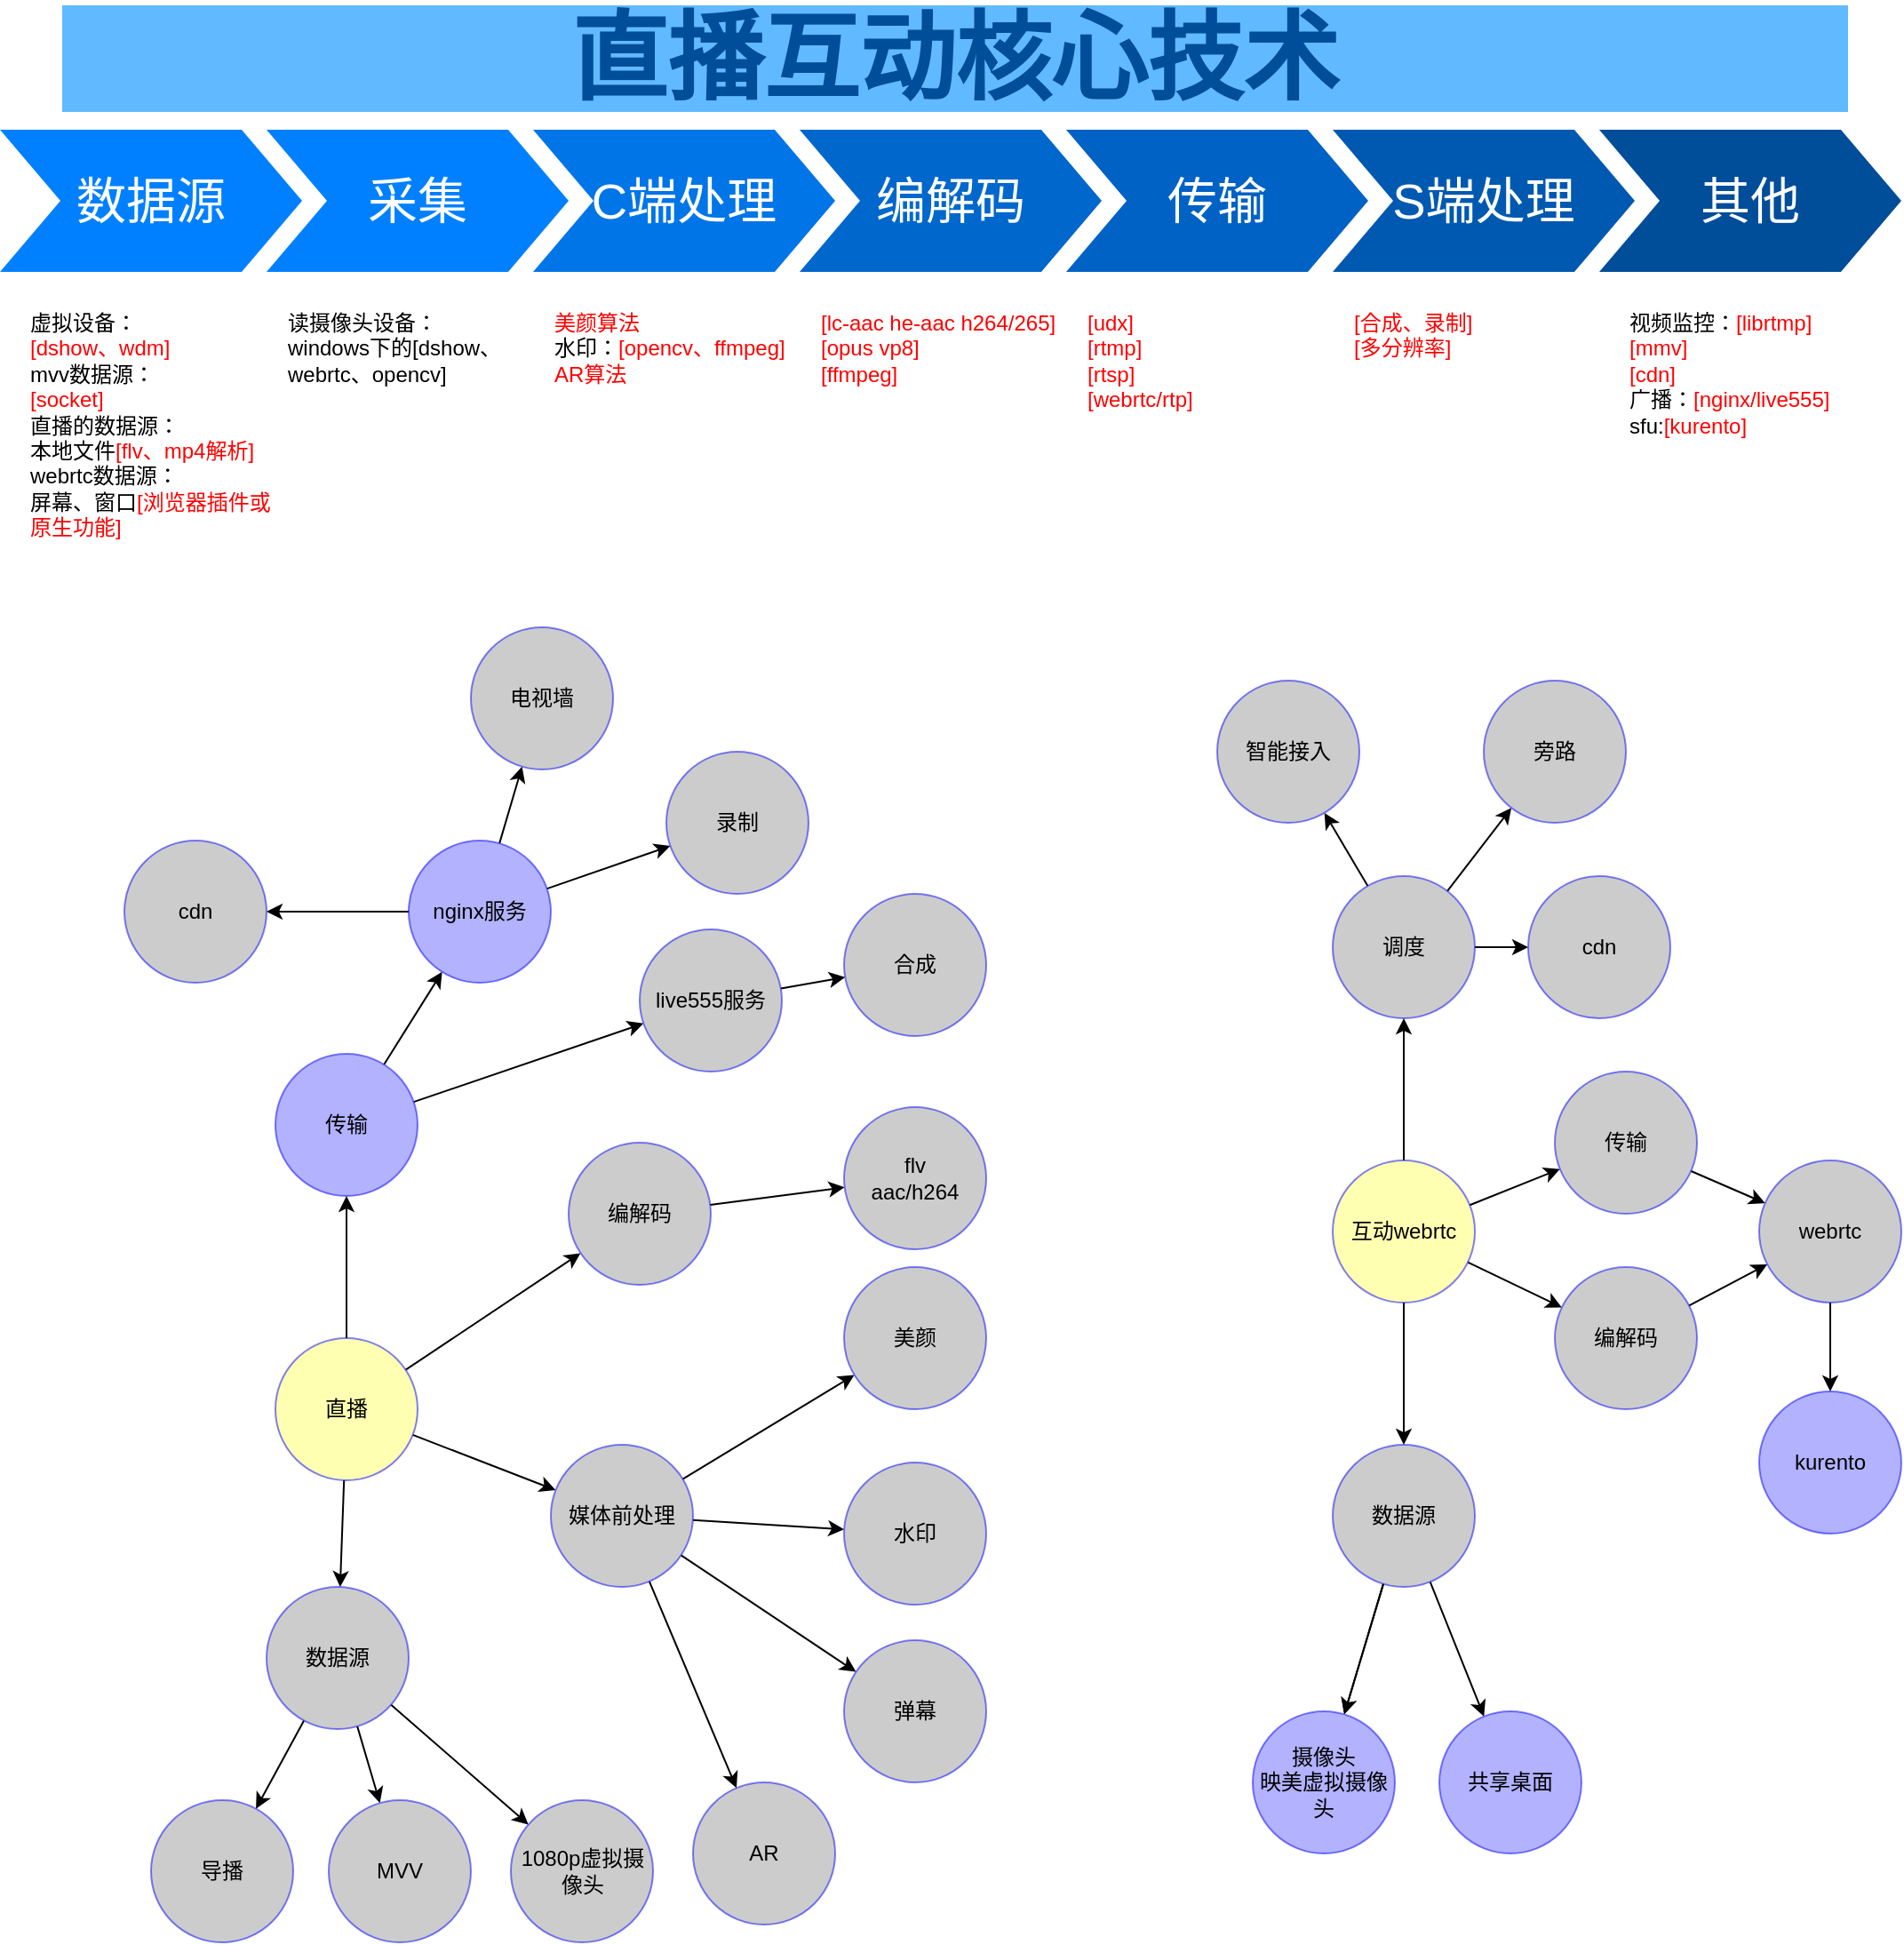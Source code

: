 <mxfile version="10.6.7" type="github"><diagram name="Page-1" id="d9b1e647-80fa-b4a2-5024-87a742678bcc"><mxGraphModel dx="1390" dy="746" grid="1" gridSize="10" guides="1" tooltips="1" connect="1" arrows="1" fold="1" page="1" pageScale="1" pageWidth="1100" pageHeight="850" background="#ffffff" math="0" shadow="0"><root><mxCell id="0"/><mxCell id="1" parent="0"/><mxCell id="57fe6abec08f04cb-1" value="采集" style="shape=step;whiteSpace=wrap;html=1;fontSize=28;fillColor=#0080FF;fontColor=#FFFFFF;strokeColor=none;" parent="1" vertex="1"><mxGeometry x="155" y="170" width="170" height="80" as="geometry"/></mxCell><mxCell id="57fe6abec08f04cb-2" value="C端处理" style="shape=step;whiteSpace=wrap;html=1;fontSize=28;fillColor=#0075E8;fontColor=#FFFFFF;strokeColor=none;" parent="1" vertex="1"><mxGeometry x="305" y="170" width="170" height="80" as="geometry"/></mxCell><mxCell id="57fe6abec08f04cb-3" value="编解码" style="shape=step;whiteSpace=wrap;html=1;fontSize=28;fillColor=#0067CC;fontColor=#FFFFFF;strokeColor=none;" parent="1" vertex="1"><mxGeometry x="455" y="170" width="170" height="80" as="geometry"/></mxCell><mxCell id="57fe6abec08f04cb-4" value="传输" style="shape=step;whiteSpace=wrap;html=1;fontSize=28;fillColor=#0062C4;fontColor=#FFFFFF;strokeColor=none;" parent="1" vertex="1"><mxGeometry x="605" y="170" width="170" height="80" as="geometry"/></mxCell><mxCell id="57fe6abec08f04cb-5" value="S端处理" style="shape=step;whiteSpace=wrap;html=1;fontSize=28;fillColor=#0059B0;fontColor=#FFFFFF;strokeColor=none;" parent="1" vertex="1"><mxGeometry x="755" y="170" width="170" height="80" as="geometry"/></mxCell><mxCell id="57fe6abec08f04cb-6" value="其他" style="shape=step;whiteSpace=wrap;html=1;fontSize=28;fillColor=#004D99;fontColor=#FFFFFF;strokeColor=none;" parent="1" vertex="1"><mxGeometry x="905" y="170" width="170" height="80" as="geometry"/></mxCell><mxCell id="57fe6abec08f04cb-7" value="&lt;span&gt;直播互动核心技术&lt;/span&gt;" style="text;html=1;strokeColor=none;fillColor=#61BAFF;align=center;verticalAlign=middle;whiteSpace=wrap;fontSize=54;fontStyle=1;fontColor=#004D99;" parent="1" vertex="1"><mxGeometry x="40" y="100" width="1005" height="60" as="geometry"/></mxCell><mxCell id="57fe6abec08f04cb-8" value="读摄像头设备：&lt;br&gt;windows下的[dshow、webrtc、opencv]&lt;font color=&quot;#ff0000&quot;&gt;&lt;br&gt;&lt;/font&gt;&lt;font color=&quot;#ff0000&quot;&gt;&lt;br&gt;&lt;/font&gt;" style="text;spacingTop=-5;fillColor=#ffffff;whiteSpace=wrap;html=1;align=left;fontSize=12;fontFamily=Helvetica;fillColor=none;strokeColor=none;" parent="1" vertex="1"><mxGeometry x="165" y="270" width="140" height="210" as="geometry"/></mxCell><mxCell id="57fe6abec08f04cb-9" value="&lt;font color=&quot;#ff0000&quot;&gt;美颜算法&lt;/font&gt;&lt;br&gt;水印：&lt;font color=&quot;#ff0000&quot;&gt;[opencv、ffmpeg]&lt;/font&gt;&lt;br&gt;&lt;font color=&quot;#ff0000&quot;&gt;AR算法&lt;/font&gt;&lt;br&gt;&lt;br&gt;&lt;br&gt;&lt;br&gt;&lt;br&gt;&lt;br&gt;" style="text;spacingTop=-5;fillColor=#ffffff;whiteSpace=wrap;html=1;align=left;fontSize=12;fontFamily=Helvetica;fillColor=none;strokeColor=none;" parent="1" vertex="1"><mxGeometry x="315" y="270" width="140" height="210" as="geometry"/></mxCell><mxCell id="57fe6abec08f04cb-10" value="&lt;font color=&quot;#ff0000&quot;&gt;[lc-aac he-aac h264/265]&lt;br&gt;[opus vp8]&lt;br&gt;[ffmpeg]&lt;/font&gt;&lt;br&gt;" style="text;spacingTop=-5;fillColor=#ffffff;whiteSpace=wrap;html=1;align=left;fontSize=12;fontFamily=Helvetica;fillColor=none;strokeColor=none;" parent="1" vertex="1"><mxGeometry x="465" y="270" width="140" height="210" as="geometry"/></mxCell><mxCell id="57fe6abec08f04cb-11" value="&lt;font color=&quot;#ff0000&quot;&gt;[udx]&lt;br&gt;[rtmp]&lt;br&gt;[rtsp]&lt;br&gt;[webrtc/rtp]&lt;/font&gt;&lt;br&gt;" style="text;spacingTop=-5;fillColor=#ffffff;whiteSpace=wrap;html=1;align=left;fontSize=12;fontFamily=Helvetica;fillColor=none;strokeColor=none;" parent="1" vertex="1"><mxGeometry x="615" y="270" width="140" height="210" as="geometry"/></mxCell><mxCell id="57fe6abec08f04cb-12" value="&lt;font color=&quot;#ff0000&quot;&gt;[合成、录制]&lt;br&gt;[多分辨率]&lt;/font&gt;&lt;br&gt;" style="text;spacingTop=-5;fillColor=#ffffff;whiteSpace=wrap;html=1;align=left;fontSize=12;fontFamily=Helvetica;fillColor=none;strokeColor=none;" parent="1" vertex="1"><mxGeometry x="765" y="270" width="140" height="210" as="geometry"/></mxCell><mxCell id="57fe6abec08f04cb-13" value="视频监控：&lt;font color=&quot;#ff0000&quot;&gt;[librtmp]&lt;br&gt;[mmv]&lt;br&gt;[cdn]&lt;br&gt;&lt;/font&gt;广播：&lt;font color=&quot;#ff0000&quot;&gt;[nginx/live555]&lt;/font&gt;&lt;br&gt;sfu:&lt;font color=&quot;#ff0000&quot;&gt;[kurento]&lt;/font&gt;&lt;br&gt;" style="text;spacingTop=-5;fillColor=#ffffff;whiteSpace=wrap;html=1;align=left;fontSize=12;fontFamily=Helvetica;fillColor=none;strokeColor=none;" parent="1" vertex="1"><mxGeometry x="920" y="270" width="140" height="210" as="geometry"/></mxCell><mxCell id="cftYcmUsIekW-gj1pgEN-3" value="数据源" style="shape=step;whiteSpace=wrap;html=1;fontSize=28;fillColor=#0080FF;fontColor=#FFFFFF;strokeColor=none;" parent="1" vertex="1"><mxGeometry x="5" y="170" width="170" height="80" as="geometry"/></mxCell><mxCell id="cftYcmUsIekW-gj1pgEN-4" value="虚拟设备：&lt;br&gt;&lt;font color=&quot;#ff0000&quot;&gt;[dshow、wdm]&lt;/font&gt;&lt;br&gt;mvv数据源：&lt;br&gt;&lt;font color=&quot;#ff0000&quot;&gt;[socket]&lt;/font&gt;&lt;br&gt;直播的数据源：&lt;br&gt;本地文件&lt;font color=&quot;#ff0000&quot;&gt;[flv、mp4解析]&lt;/font&gt;&lt;br&gt;webrtc数据源：&lt;br&gt;屏幕、窗口&lt;font color=&quot;#ff0000&quot;&gt;[浏览器插件或原生功能]&lt;/font&gt;&lt;br&gt;&lt;br&gt;&lt;br&gt;" style="text;spacingTop=-5;fillColor=#ffffff;whiteSpace=wrap;html=1;align=left;fontSize=12;fontFamily=Helvetica;fillColor=none;strokeColor=none;" parent="1" vertex="1"><mxGeometry x="20" y="270" width="140" height="210" as="geometry"/></mxCell><mxCell id="gKUl0aOFN743gMQYFfyi-2" value="" style="rounded=0;orthogonalLoop=1;jettySize=auto;html=1;" edge="1" parent="1" source="cftYcmUsIekW-gj1pgEN-7" target="gKUl0aOFN743gMQYFfyi-1"><mxGeometry relative="1" as="geometry"/></mxCell><mxCell id="gKUl0aOFN743gMQYFfyi-4" value="" style="rounded=0;orthogonalLoop=1;jettySize=auto;html=1;" edge="1" parent="1" source="cftYcmUsIekW-gj1pgEN-7" target="gKUl0aOFN743gMQYFfyi-3"><mxGeometry relative="1" as="geometry"/></mxCell><mxCell id="gKUl0aOFN743gMQYFfyi-13" value="" style="edgeStyle=none;rounded=0;orthogonalLoop=1;jettySize=auto;html=1;" edge="1" parent="1" source="cftYcmUsIekW-gj1pgEN-7" target="gKUl0aOFN743gMQYFfyi-12"><mxGeometry relative="1" as="geometry"/></mxCell><mxCell id="gKUl0aOFN743gMQYFfyi-23" value="" style="edgeStyle=none;rounded=0;orthogonalLoop=1;jettySize=auto;html=1;" edge="1" parent="1" source="cftYcmUsIekW-gj1pgEN-7" target="gKUl0aOFN743gMQYFfyi-22"><mxGeometry relative="1" as="geometry"/></mxCell><mxCell id="cftYcmUsIekW-gj1pgEN-7" value="直播" style="ellipse;whiteSpace=wrap;html=1;aspect=fixed;strokeColor=#0000FF;fillColor=#FFFF66;opacity=50;align=center;" parent="1" vertex="1"><mxGeometry x="160" y="850" width="80" height="80" as="geometry"/></mxCell><mxCell id="gKUl0aOFN743gMQYFfyi-25" value="" style="edgeStyle=none;rounded=0;orthogonalLoop=1;jettySize=auto;html=1;" edge="1" parent="1" source="gKUl0aOFN743gMQYFfyi-22" target="gKUl0aOFN743gMQYFfyi-24"><mxGeometry relative="1" as="geometry"/></mxCell><mxCell id="gKUl0aOFN743gMQYFfyi-27" value="" style="edgeStyle=none;rounded=0;orthogonalLoop=1;jettySize=auto;html=1;" edge="1" parent="1" source="gKUl0aOFN743gMQYFfyi-22" target="gKUl0aOFN743gMQYFfyi-26"><mxGeometry relative="1" as="geometry"/></mxCell><mxCell id="gKUl0aOFN743gMQYFfyi-22" value="传输" style="ellipse;whiteSpace=wrap;html=1;aspect=fixed;strokeColor=#0000FF;fillColor=#6666FF;opacity=50;align=center;" vertex="1" parent="1"><mxGeometry x="160" y="690" width="80" height="80" as="geometry"/></mxCell><mxCell id="gKUl0aOFN743gMQYFfyi-35" value="" style="edgeStyle=none;rounded=0;orthogonalLoop=1;jettySize=auto;html=1;" edge="1" parent="1" source="gKUl0aOFN743gMQYFfyi-26" target="gKUl0aOFN743gMQYFfyi-34"><mxGeometry relative="1" as="geometry"/></mxCell><mxCell id="gKUl0aOFN743gMQYFfyi-26" value="live555服务" style="ellipse;whiteSpace=wrap;html=1;aspect=fixed;strokeColor=#0000FF;fillColor=#999999;opacity=50;align=center;" vertex="1" parent="1"><mxGeometry x="365" y="620" width="80" height="80" as="geometry"/></mxCell><mxCell id="gKUl0aOFN743gMQYFfyi-34" value="合成" style="ellipse;whiteSpace=wrap;html=1;aspect=fixed;strokeColor=#0000FF;fillColor=#999999;opacity=50;align=center;" vertex="1" parent="1"><mxGeometry x="480" y="600" width="80" height="80" as="geometry"/></mxCell><mxCell id="gKUl0aOFN743gMQYFfyi-33" value="" style="edgeStyle=none;rounded=0;orthogonalLoop=1;jettySize=auto;html=1;" edge="1" parent="1" source="gKUl0aOFN743gMQYFfyi-24" target="gKUl0aOFN743gMQYFfyi-32"><mxGeometry relative="1" as="geometry"/></mxCell><mxCell id="gKUl0aOFN743gMQYFfyi-36" style="edgeStyle=none;rounded=0;orthogonalLoop=1;jettySize=auto;html=1;" edge="1" parent="1" source="gKUl0aOFN743gMQYFfyi-24" target="cftYcmUsIekW-gj1pgEN-8"><mxGeometry relative="1" as="geometry"/></mxCell><mxCell id="gKUl0aOFN743gMQYFfyi-58" value="" style="edgeStyle=none;rounded=0;orthogonalLoop=1;jettySize=auto;html=1;" edge="1" parent="1" source="gKUl0aOFN743gMQYFfyi-24" target="gKUl0aOFN743gMQYFfyi-57"><mxGeometry relative="1" as="geometry"/></mxCell><mxCell id="gKUl0aOFN743gMQYFfyi-24" value="nginx服务" style="ellipse;whiteSpace=wrap;html=1;aspect=fixed;strokeColor=#0000FF;fillColor=#6666FF;opacity=50;align=center;" vertex="1" parent="1"><mxGeometry x="235" y="570" width="80" height="80" as="geometry"/></mxCell><mxCell id="gKUl0aOFN743gMQYFfyi-57" value="cdn" style="ellipse;whiteSpace=wrap;html=1;aspect=fixed;strokeColor=#0000FF;fillColor=#999999;opacity=50;align=center;" vertex="1" parent="1"><mxGeometry x="75" y="570" width="80" height="80" as="geometry"/></mxCell><mxCell id="gKUl0aOFN743gMQYFfyi-32" value="录制" style="ellipse;whiteSpace=wrap;html=1;aspect=fixed;strokeColor=#0000FF;fillColor=#999999;opacity=50;align=center;" vertex="1" parent="1"><mxGeometry x="380" y="520" width="80" height="80" as="geometry"/></mxCell><mxCell id="gKUl0aOFN743gMQYFfyi-15" value="" style="edgeStyle=none;rounded=0;orthogonalLoop=1;jettySize=auto;html=1;" edge="1" parent="1" source="gKUl0aOFN743gMQYFfyi-12" target="gKUl0aOFN743gMQYFfyi-14"><mxGeometry relative="1" as="geometry"/></mxCell><mxCell id="gKUl0aOFN743gMQYFfyi-17" value="" style="edgeStyle=none;rounded=0;orthogonalLoop=1;jettySize=auto;html=1;" edge="1" parent="1" source="gKUl0aOFN743gMQYFfyi-12" target="gKUl0aOFN743gMQYFfyi-16"><mxGeometry relative="1" as="geometry"/></mxCell><mxCell id="gKUl0aOFN743gMQYFfyi-19" value="" style="edgeStyle=none;rounded=0;orthogonalLoop=1;jettySize=auto;html=1;" edge="1" parent="1" source="gKUl0aOFN743gMQYFfyi-12" target="gKUl0aOFN743gMQYFfyi-18"><mxGeometry relative="1" as="geometry"/></mxCell><mxCell id="gKUl0aOFN743gMQYFfyi-38" value="" style="edgeStyle=none;rounded=0;orthogonalLoop=1;jettySize=auto;html=1;" edge="1" parent="1" source="gKUl0aOFN743gMQYFfyi-12" target="gKUl0aOFN743gMQYFfyi-37"><mxGeometry relative="1" as="geometry"/></mxCell><mxCell id="gKUl0aOFN743gMQYFfyi-12" value="媒体前处理" style="ellipse;whiteSpace=wrap;html=1;aspect=fixed;strokeColor=#0000FF;fillColor=#999999;opacity=50;align=center;" vertex="1" parent="1"><mxGeometry x="315" y="910" width="80" height="80" as="geometry"/></mxCell><mxCell id="gKUl0aOFN743gMQYFfyi-37" value="AR" style="ellipse;whiteSpace=wrap;html=1;aspect=fixed;strokeColor=#0000FF;fillColor=#999999;opacity=50;align=center;" vertex="1" parent="1"><mxGeometry x="395" y="1100" width="80" height="80" as="geometry"/></mxCell><mxCell id="gKUl0aOFN743gMQYFfyi-18" value="弹幕" style="ellipse;whiteSpace=wrap;html=1;aspect=fixed;strokeColor=#0000FF;fillColor=#999999;opacity=50;align=center;" vertex="1" parent="1"><mxGeometry x="480" y="1020" width="80" height="80" as="geometry"/></mxCell><mxCell id="gKUl0aOFN743gMQYFfyi-16" value="水印" style="ellipse;whiteSpace=wrap;html=1;aspect=fixed;strokeColor=#0000FF;fillColor=#999999;opacity=50;align=center;" vertex="1" parent="1"><mxGeometry x="480" y="920" width="80" height="80" as="geometry"/></mxCell><mxCell id="gKUl0aOFN743gMQYFfyi-14" value="美颜" style="ellipse;whiteSpace=wrap;html=1;aspect=fixed;strokeColor=#0000FF;fillColor=#999999;opacity=50;align=center;" vertex="1" parent="1"><mxGeometry x="480" y="810" width="80" height="80" as="geometry"/></mxCell><mxCell id="gKUl0aOFN743gMQYFfyi-21" value="" style="edgeStyle=none;rounded=0;orthogonalLoop=1;jettySize=auto;html=1;" edge="1" parent="1" source="gKUl0aOFN743gMQYFfyi-3" target="gKUl0aOFN743gMQYFfyi-20"><mxGeometry relative="1" as="geometry"/></mxCell><mxCell id="gKUl0aOFN743gMQYFfyi-3" value="编解码" style="ellipse;whiteSpace=wrap;html=1;aspect=fixed;strokeColor=#0000FF;fillColor=#999999;opacity=50;align=center;" vertex="1" parent="1"><mxGeometry x="325" y="740" width="80" height="80" as="geometry"/></mxCell><mxCell id="gKUl0aOFN743gMQYFfyi-20" value="flv&lt;br&gt;aac/h264" style="ellipse;whiteSpace=wrap;html=1;aspect=fixed;strokeColor=#0000FF;fillColor=#999999;opacity=50;align=center;" vertex="1" parent="1"><mxGeometry x="480" y="720" width="80" height="80" as="geometry"/></mxCell><mxCell id="gKUl0aOFN743gMQYFfyi-8" value="" style="edgeStyle=none;rounded=0;orthogonalLoop=1;jettySize=auto;html=1;" edge="1" parent="1" source="gKUl0aOFN743gMQYFfyi-1" target="gKUl0aOFN743gMQYFfyi-7"><mxGeometry relative="1" as="geometry"><mxPoint x="365.479" y="1129.793" as="targetPoint"/></mxGeometry></mxCell><mxCell id="gKUl0aOFN743gMQYFfyi-10" style="edgeStyle=none;rounded=0;orthogonalLoop=1;jettySize=auto;html=1;" edge="1" parent="1" source="gKUl0aOFN743gMQYFfyi-1" target="gKUl0aOFN743gMQYFfyi-9"><mxGeometry relative="1" as="geometry"><mxPoint x="178.158" y="1110.841" as="targetPoint"/></mxGeometry></mxCell><mxCell id="gKUl0aOFN743gMQYFfyi-11" style="edgeStyle=none;rounded=0;orthogonalLoop=1;jettySize=auto;html=1;" edge="1" parent="1" source="gKUl0aOFN743gMQYFfyi-1" target="cftYcmUsIekW-gj1pgEN-10"><mxGeometry relative="1" as="geometry"><mxPoint x="261.0" y="1118.0" as="targetPoint"/></mxGeometry></mxCell><mxCell id="gKUl0aOFN743gMQYFfyi-1" value="数据源&lt;br&gt;" style="ellipse;whiteSpace=wrap;html=1;aspect=fixed;strokeColor=#0000FF;fillColor=#999999;opacity=50;align=center;" vertex="1" parent="1"><mxGeometry x="155" y="990" width="80" height="80" as="geometry"/></mxCell><mxCell id="gKUl0aOFN743gMQYFfyi-7" value="1080p虚拟摄像头&lt;br&gt;" style="ellipse;whiteSpace=wrap;html=1;aspect=fixed;strokeColor=#0000FF;fillColor=#999999;opacity=50;align=center;" vertex="1" parent="1"><mxGeometry x="292.5" y="1110" width="80" height="80" as="geometry"/></mxCell><mxCell id="cftYcmUsIekW-gj1pgEN-8" value="电视墙" style="ellipse;whiteSpace=wrap;html=1;aspect=fixed;strokeColor=#0000FF;fillColor=#999999;opacity=50;align=center;" parent="1" vertex="1"><mxGeometry x="270" y="450" width="80" height="80" as="geometry"/></mxCell><mxCell id="gKUl0aOFN743gMQYFfyi-40" value="" style="edgeStyle=none;rounded=0;orthogonalLoop=1;jettySize=auto;html=1;" edge="1" parent="1" source="cftYcmUsIekW-gj1pgEN-9" target="gKUl0aOFN743gMQYFfyi-39"><mxGeometry relative="1" as="geometry"/></mxCell><mxCell id="gKUl0aOFN743gMQYFfyi-47" value="" style="edgeStyle=none;rounded=0;orthogonalLoop=1;jettySize=auto;html=1;" edge="1" parent="1" source="cftYcmUsIekW-gj1pgEN-9" target="gKUl0aOFN743gMQYFfyi-46"><mxGeometry relative="1" as="geometry"/></mxCell><mxCell id="gKUl0aOFN743gMQYFfyi-49" value="" style="edgeStyle=none;rounded=0;orthogonalLoop=1;jettySize=auto;html=1;" edge="1" parent="1" source="cftYcmUsIekW-gj1pgEN-9" target="gKUl0aOFN743gMQYFfyi-48"><mxGeometry relative="1" as="geometry"/></mxCell><mxCell id="gKUl0aOFN743gMQYFfyi-56" value="" style="edgeStyle=none;rounded=0;orthogonalLoop=1;jettySize=auto;html=1;" edge="1" parent="1" source="cftYcmUsIekW-gj1pgEN-9" target="gKUl0aOFN743gMQYFfyi-55"><mxGeometry relative="1" as="geometry"/></mxCell><mxCell id="cftYcmUsIekW-gj1pgEN-9" value="互动webrtc" style="ellipse;whiteSpace=wrap;html=1;aspect=fixed;strokeColor=#0000FF;fillColor=#FFFF66;opacity=50;align=center;" parent="1" vertex="1"><mxGeometry x="755" y="750" width="80" height="80" as="geometry"/></mxCell><mxCell id="gKUl0aOFN743gMQYFfyi-60" value="" style="edgeStyle=none;rounded=0;orthogonalLoop=1;jettySize=auto;html=1;" edge="1" parent="1" source="gKUl0aOFN743gMQYFfyi-55" target="gKUl0aOFN743gMQYFfyi-59"><mxGeometry relative="1" as="geometry"/></mxCell><mxCell id="gKUl0aOFN743gMQYFfyi-62" value="" style="edgeStyle=none;rounded=0;orthogonalLoop=1;jettySize=auto;html=1;" edge="1" parent="1" source="gKUl0aOFN743gMQYFfyi-55" target="gKUl0aOFN743gMQYFfyi-61"><mxGeometry relative="1" as="geometry"/></mxCell><mxCell id="gKUl0aOFN743gMQYFfyi-64" value="" style="edgeStyle=none;rounded=0;orthogonalLoop=1;jettySize=auto;html=1;" edge="1" parent="1" source="gKUl0aOFN743gMQYFfyi-55" target="gKUl0aOFN743gMQYFfyi-63"><mxGeometry relative="1" as="geometry"/></mxCell><mxCell id="gKUl0aOFN743gMQYFfyi-55" value="调度" style="ellipse;whiteSpace=wrap;html=1;aspect=fixed;strokeColor=#0000FF;fillColor=#999999;opacity=50;align=center;" vertex="1" parent="1"><mxGeometry x="755" y="590" width="80" height="80" as="geometry"/></mxCell><mxCell id="gKUl0aOFN743gMQYFfyi-63" value="智能接入" style="ellipse;whiteSpace=wrap;html=1;aspect=fixed;strokeColor=#0000FF;fillColor=#999999;opacity=50;align=center;" vertex="1" parent="1"><mxGeometry x="690" y="480" width="80" height="80" as="geometry"/></mxCell><mxCell id="gKUl0aOFN743gMQYFfyi-61" value="旁路" style="ellipse;whiteSpace=wrap;html=1;aspect=fixed;strokeColor=#0000FF;fillColor=#999999;opacity=50;align=center;" vertex="1" parent="1"><mxGeometry x="840" y="480" width="80" height="80" as="geometry"/></mxCell><mxCell id="gKUl0aOFN743gMQYFfyi-59" value="cdn" style="ellipse;whiteSpace=wrap;html=1;aspect=fixed;strokeColor=#0000FF;fillColor=#999999;opacity=50;align=center;" vertex="1" parent="1"><mxGeometry x="865" y="590" width="80" height="80" as="geometry"/></mxCell><mxCell id="gKUl0aOFN743gMQYFfyi-51" value="" style="edgeStyle=none;rounded=0;orthogonalLoop=1;jettySize=auto;html=1;" edge="1" parent="1" source="gKUl0aOFN743gMQYFfyi-48" target="gKUl0aOFN743gMQYFfyi-50"><mxGeometry relative="1" as="geometry"/></mxCell><mxCell id="gKUl0aOFN743gMQYFfyi-48" value="传输" style="ellipse;whiteSpace=wrap;html=1;aspect=fixed;strokeColor=#0000FF;fillColor=#999999;opacity=50;align=center;" vertex="1" parent="1"><mxGeometry x="880" y="700" width="80" height="80" as="geometry"/></mxCell><mxCell id="gKUl0aOFN743gMQYFfyi-54" value="" style="edgeStyle=none;rounded=0;orthogonalLoop=1;jettySize=auto;html=1;" edge="1" parent="1" source="gKUl0aOFN743gMQYFfyi-50" target="gKUl0aOFN743gMQYFfyi-53"><mxGeometry relative="1" as="geometry"/></mxCell><mxCell id="gKUl0aOFN743gMQYFfyi-50" value="webrtc" style="ellipse;whiteSpace=wrap;html=1;aspect=fixed;strokeColor=#0000FF;fillColor=#999999;opacity=50;align=center;" vertex="1" parent="1"><mxGeometry x="995" y="750" width="80" height="80" as="geometry"/></mxCell><mxCell id="gKUl0aOFN743gMQYFfyi-53" value="kurento" style="ellipse;whiteSpace=wrap;html=1;aspect=fixed;strokeColor=#0000FF;fillColor=#6666FF;opacity=50;align=center;" vertex="1" parent="1"><mxGeometry x="995" y="880" width="80" height="80" as="geometry"/></mxCell><mxCell id="gKUl0aOFN743gMQYFfyi-52" style="edgeStyle=none;rounded=0;orthogonalLoop=1;jettySize=auto;html=1;" edge="1" parent="1" source="gKUl0aOFN743gMQYFfyi-46" target="gKUl0aOFN743gMQYFfyi-50"><mxGeometry relative="1" as="geometry"/></mxCell><mxCell id="gKUl0aOFN743gMQYFfyi-46" value="编解码" style="ellipse;whiteSpace=wrap;html=1;aspect=fixed;strokeColor=#0000FF;fillColor=#999999;opacity=50;align=center;" vertex="1" parent="1"><mxGeometry x="880" y="810" width="80" height="80" as="geometry"/></mxCell><mxCell id="gKUl0aOFN743gMQYFfyi-42" value="" style="edgeStyle=none;rounded=0;orthogonalLoop=1;jettySize=auto;html=1;" edge="1" parent="1" source="gKUl0aOFN743gMQYFfyi-39" target="gKUl0aOFN743gMQYFfyi-41"><mxGeometry relative="1" as="geometry"/></mxCell><mxCell id="gKUl0aOFN743gMQYFfyi-43" value="" style="edgeStyle=none;rounded=0;orthogonalLoop=1;jettySize=auto;html=1;" edge="1" parent="1" source="gKUl0aOFN743gMQYFfyi-39" target="gKUl0aOFN743gMQYFfyi-41"><mxGeometry relative="1" as="geometry"/></mxCell><mxCell id="gKUl0aOFN743gMQYFfyi-45" value="" style="edgeStyle=none;rounded=0;orthogonalLoop=1;jettySize=auto;html=1;" edge="1" parent="1" source="gKUl0aOFN743gMQYFfyi-39" target="gKUl0aOFN743gMQYFfyi-44"><mxGeometry relative="1" as="geometry"/></mxCell><mxCell id="gKUl0aOFN743gMQYFfyi-39" value="数据源" style="ellipse;whiteSpace=wrap;html=1;aspect=fixed;strokeColor=#0000FF;fillColor=#999999;opacity=50;align=center;" vertex="1" parent="1"><mxGeometry x="755" y="910" width="80" height="80" as="geometry"/></mxCell><mxCell id="gKUl0aOFN743gMQYFfyi-44" value="共享桌面" style="ellipse;whiteSpace=wrap;html=1;aspect=fixed;strokeColor=#0000FF;fillColor=#6666FF;opacity=50;align=center;" vertex="1" parent="1"><mxGeometry x="815" y="1060" width="80" height="80" as="geometry"/></mxCell><mxCell id="gKUl0aOFN743gMQYFfyi-41" value="摄像头&lt;br&gt;映美虚拟摄像头&lt;br&gt;" style="ellipse;whiteSpace=wrap;html=1;aspect=fixed;strokeColor=#0000FF;fillColor=#6666FF;opacity=50;align=center;" vertex="1" parent="1"><mxGeometry x="710" y="1060" width="80" height="80" as="geometry"/></mxCell><mxCell id="cftYcmUsIekW-gj1pgEN-10" value="导播" style="ellipse;whiteSpace=wrap;html=1;aspect=fixed;strokeColor=#0000FF;fillColor=#999999;opacity=50;align=center;" parent="1" vertex="1"><mxGeometry x="90" y="1110" width="80" height="80" as="geometry"/></mxCell><mxCell id="gKUl0aOFN743gMQYFfyi-9" value="MVV" style="ellipse;whiteSpace=wrap;html=1;aspect=fixed;strokeColor=#0000FF;fillColor=#999999;opacity=50;align=center;" vertex="1" parent="1"><mxGeometry x="190" y="1110" width="80" height="80" as="geometry"/></mxCell></root></mxGraphModel></diagram></mxfile>